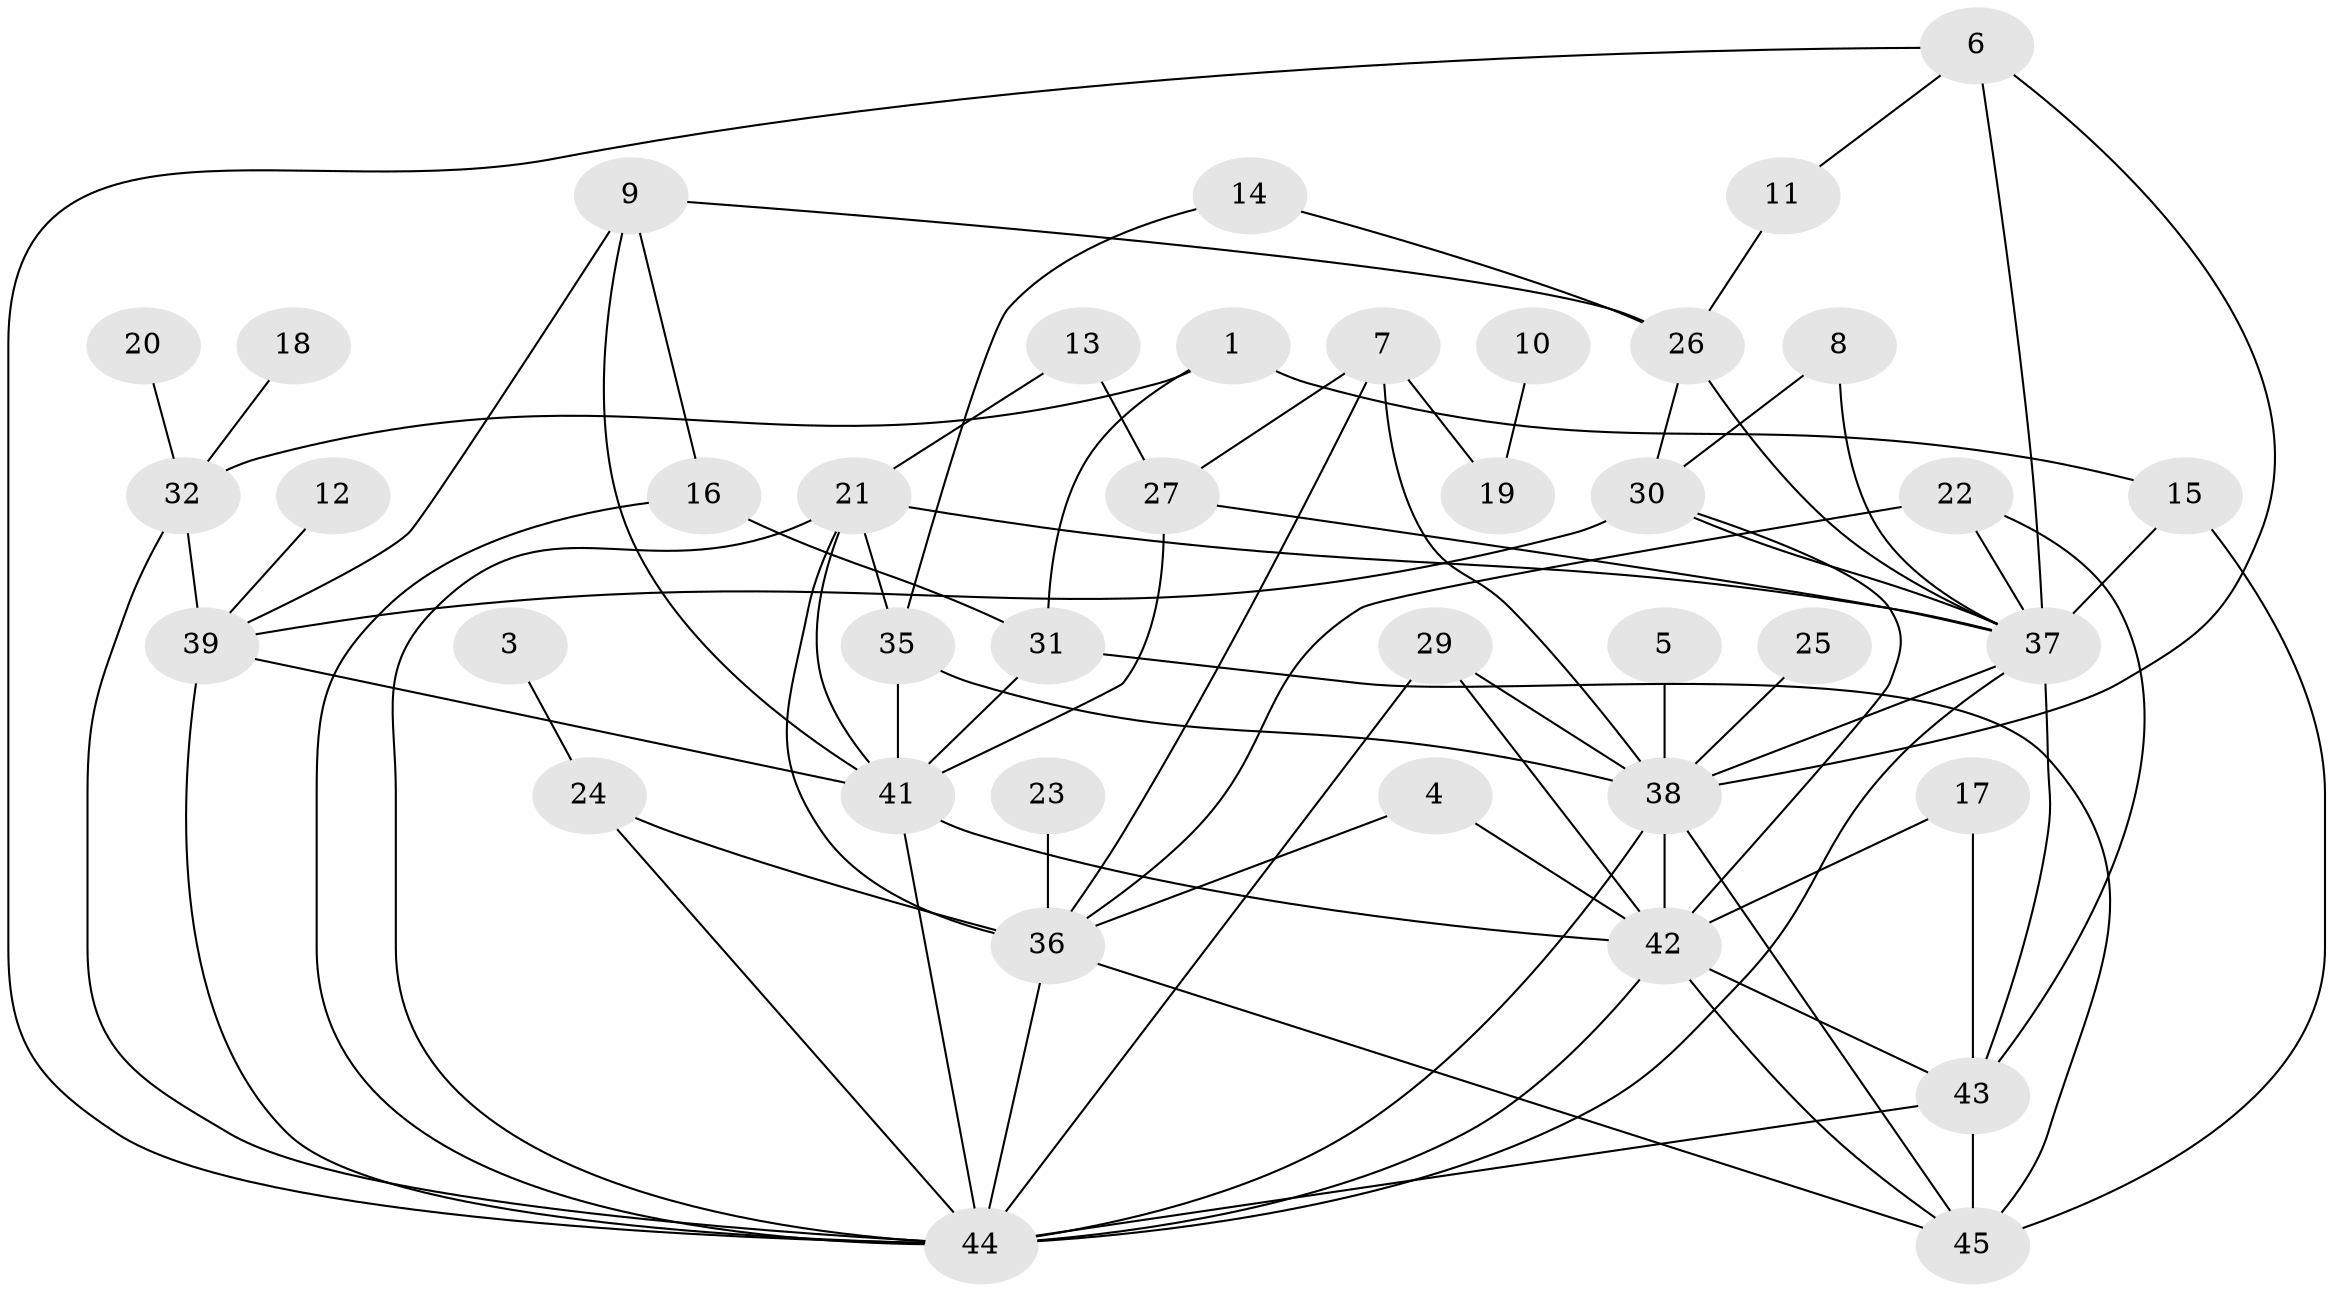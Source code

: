 // original degree distribution, {1: 0.15730337078651685, 3: 0.21348314606741572, 0: 0.056179775280898875, 2: 0.25842696629213485, 7: 0.033707865168539325, 4: 0.10112359550561797, 5: 0.15730337078651685, 8: 0.011235955056179775, 6: 0.011235955056179775}
// Generated by graph-tools (version 1.1) at 2025/25/03/09/25 03:25:18]
// undirected, 40 vertices, 81 edges
graph export_dot {
graph [start="1"]
  node [color=gray90,style=filled];
  1;
  3;
  4;
  5;
  6;
  7;
  8;
  9;
  10;
  11;
  12;
  13;
  14;
  15;
  16;
  17;
  18;
  19;
  20;
  21;
  22;
  23;
  24;
  25;
  26;
  27;
  29;
  30;
  31;
  32;
  35;
  36;
  37;
  38;
  39;
  41;
  42;
  43;
  44;
  45;
  1 -- 15 [weight=1.0];
  1 -- 31 [weight=1.0];
  1 -- 32 [weight=1.0];
  3 -- 24 [weight=1.0];
  4 -- 36 [weight=1.0];
  4 -- 42 [weight=1.0];
  5 -- 38 [weight=2.0];
  6 -- 11 [weight=1.0];
  6 -- 37 [weight=1.0];
  6 -- 38 [weight=1.0];
  6 -- 44 [weight=1.0];
  7 -- 19 [weight=1.0];
  7 -- 27 [weight=1.0];
  7 -- 36 [weight=1.0];
  7 -- 38 [weight=1.0];
  8 -- 30 [weight=1.0];
  8 -- 37 [weight=1.0];
  9 -- 16 [weight=1.0];
  9 -- 26 [weight=1.0];
  9 -- 39 [weight=1.0];
  9 -- 41 [weight=1.0];
  10 -- 19 [weight=1.0];
  11 -- 26 [weight=1.0];
  12 -- 39 [weight=1.0];
  13 -- 21 [weight=1.0];
  13 -- 27 [weight=1.0];
  14 -- 26 [weight=1.0];
  14 -- 35 [weight=1.0];
  15 -- 37 [weight=1.0];
  15 -- 45 [weight=1.0];
  16 -- 31 [weight=1.0];
  16 -- 44 [weight=1.0];
  17 -- 42 [weight=1.0];
  17 -- 43 [weight=1.0];
  18 -- 32 [weight=1.0];
  20 -- 32 [weight=1.0];
  21 -- 35 [weight=1.0];
  21 -- 36 [weight=1.0];
  21 -- 37 [weight=1.0];
  21 -- 41 [weight=1.0];
  21 -- 44 [weight=1.0];
  22 -- 36 [weight=1.0];
  22 -- 37 [weight=1.0];
  22 -- 43 [weight=1.0];
  23 -- 36 [weight=1.0];
  24 -- 36 [weight=1.0];
  24 -- 44 [weight=1.0];
  25 -- 38 [weight=1.0];
  26 -- 30 [weight=1.0];
  26 -- 37 [weight=2.0];
  27 -- 37 [weight=1.0];
  27 -- 41 [weight=1.0];
  29 -- 38 [weight=1.0];
  29 -- 42 [weight=1.0];
  29 -- 44 [weight=1.0];
  30 -- 37 [weight=1.0];
  30 -- 39 [weight=1.0];
  30 -- 42 [weight=1.0];
  31 -- 41 [weight=1.0];
  31 -- 45 [weight=2.0];
  32 -- 39 [weight=1.0];
  32 -- 44 [weight=1.0];
  35 -- 38 [weight=1.0];
  35 -- 41 [weight=1.0];
  36 -- 44 [weight=2.0];
  36 -- 45 [weight=1.0];
  37 -- 38 [weight=1.0];
  37 -- 43 [weight=1.0];
  37 -- 44 [weight=1.0];
  38 -- 42 [weight=1.0];
  38 -- 44 [weight=1.0];
  38 -- 45 [weight=1.0];
  39 -- 41 [weight=1.0];
  39 -- 44 [weight=1.0];
  41 -- 42 [weight=1.0];
  41 -- 44 [weight=1.0];
  42 -- 43 [weight=1.0];
  42 -- 44 [weight=1.0];
  42 -- 45 [weight=1.0];
  43 -- 44 [weight=1.0];
  43 -- 45 [weight=1.0];
}
